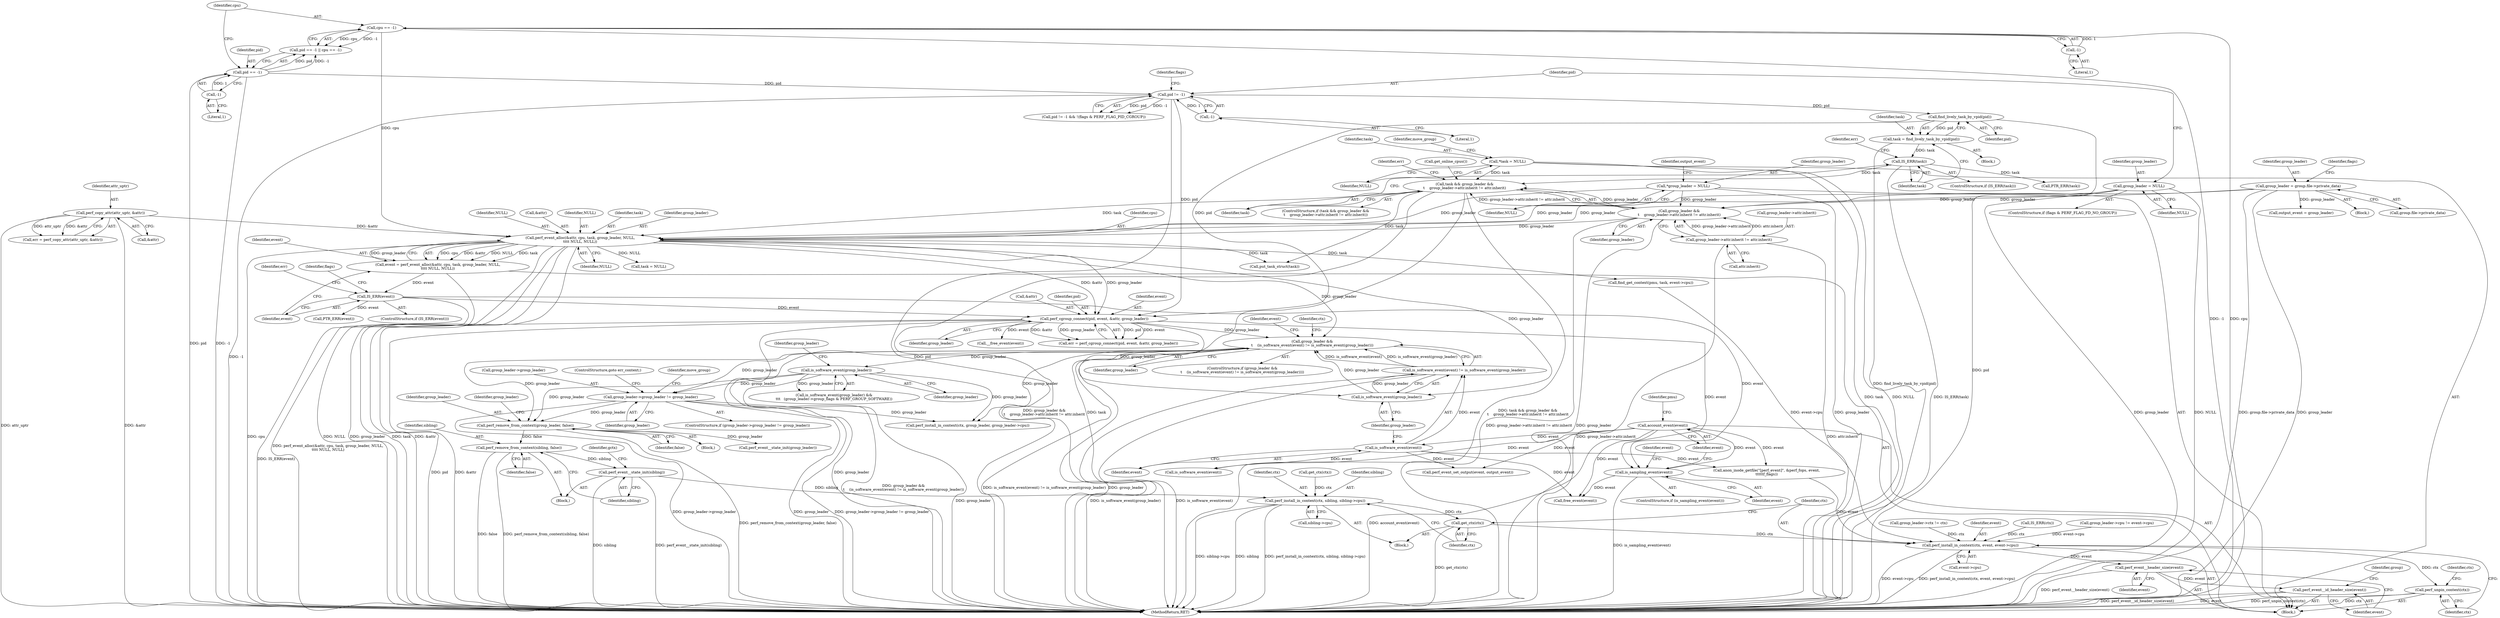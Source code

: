 digraph "0_linux_f63a8daa5812afef4f06c962351687e1ff9ccb2b@API" {
"1000552" [label="(Call,perf_remove_from_context(sibling, false))"];
"1000546" [label="(Call,perf_remove_from_context(group_leader, false))"];
"1000457" [label="(Call,group_leader->group_leader != group_leader)"];
"1000393" [label="(Call,group_leader &&\n\t    (is_software_event(event) != is_software_event(group_leader)))"];
"1000355" [label="(Call,perf_cgroup_connect(pid, event, &attr, group_leader))"];
"1000285" [label="(Call,pid != -1)"];
"1000219" [label="(Call,pid == -1)"];
"1000221" [label="(Call,-1)"];
"1000287" [label="(Call,-1)"];
"1000296" [label="(Call,find_lively_task_by_vpid(pid))"];
"1000340" [label="(Call,IS_ERR(event))"];
"1000328" [label="(Call,event = perf_event_alloc(&attr, cpu, task, group_leader, NULL,\n\t\t\t\t NULL, NULL))"];
"1000330" [label="(Call,perf_event_alloc(&attr, cpu, task, group_leader, NULL,\n\t\t\t\t NULL, NULL))"];
"1000171" [label="(Call,perf_copy_attr(attr_uptr, &attr))"];
"1000223" [label="(Call,cpu == -1)"];
"1000225" [label="(Call,-1)"];
"1000308" [label="(Call,task && group_leader &&\n\t    group_leader->attr.inherit != attr.inherit)"];
"1000148" [label="(Call,*task = NULL)"];
"1000299" [label="(Call,IS_ERR(task))"];
"1000294" [label="(Call,task = find_lively_task_by_vpid(pid))"];
"1000310" [label="(Call,group_leader &&\n\t    group_leader->attr.inherit != attr.inherit)"];
"1000129" [label="(Call,*group_leader = NULL)"];
"1000262" [label="(Call,group_leader = group.file->private_data)"];
"1000280" [label="(Call,group_leader = NULL)"];
"1000312" [label="(Call,group_leader->attr.inherit != attr.inherit)"];
"1000398" [label="(Call,is_software_event(group_leader))"];
"1000395" [label="(Call,is_software_event(event) != is_software_event(group_leader))"];
"1000396" [label="(Call,is_software_event(event))"];
"1000385" [label="(Call,account_event(event))"];
"1000368" [label="(Call,is_sampling_event(event))"];
"1000413" [label="(Call,is_software_event(group_leader))"];
"1000555" [label="(Call,perf_event__state_init(sibling))"];
"1000588" [label="(Call,perf_install_in_context(ctx, sibling, sibling->cpu))"];
"1000594" [label="(Call,get_ctx(ctx))"];
"1000596" [label="(Call,perf_install_in_context(ctx, event, event->cpu))"];
"1000602" [label="(Call,perf_unpin_context(ctx))"];
"1000634" [label="(Call,perf_event__header_size(event))"];
"1000636" [label="(Call,perf_event__id_header_size(event))"];
"1000328" [label="(Call,event = perf_event_alloc(&attr, cpu, task, group_leader, NULL,\n\t\t\t\t NULL, NULL))"];
"1000426" [label="(Call,find_get_context(pmu, task, event->cpu))"];
"1000658" [label="(Call,put_task_struct(task))"];
"1000554" [label="(Identifier,false)"];
"1000341" [label="(Identifier,event)"];
"1000331" [label="(Call,&attr)"];
"1000489" [label="(Call,group_leader->ctx != ctx)"];
"1000636" [label="(Call,perf_event__id_header_size(event))"];
"1000280" [label="(Call,group_leader = NULL)"];
"1000402" [label="(Call,is_software_event(event))"];
"1000273" [label="(Call,output_event = group_leader)"];
"1000329" [label="(Identifier,event)"];
"1000276" [label="(ControlStructure,if (flags & PERF_FLAG_FD_NO_GROUP))"];
"1000225" [label="(Call,-1)"];
"1000284" [label="(Call,pid != -1 && !(flags & PERF_FLAG_PID_CGROUP))"];
"1000294" [label="(Call,task = find_lively_task_by_vpid(pid))"];
"1000310" [label="(Call,group_leader &&\n\t    group_leader->attr.inherit != attr.inherit)"];
"1000149" [label="(Identifier,task)"];
"1000587" [label="(Block,)"];
"1000357" [label="(Identifier,event)"];
"1000375" [label="(Identifier,event)"];
"1000602" [label="(Call,perf_unpin_context(ctx))"];
"1000550" [label="(Identifier,group_leader)"];
"1000358" [label="(Call,&attr)"];
"1000547" [label="(Identifier,group_leader)"];
"1000556" [label="(Identifier,sibling)"];
"1000307" [label="(ControlStructure,if (task && group_leader &&\n\t    group_leader->attr.inherit != attr.inherit))"];
"1000585" [label="(Call,get_ctx(ctx))"];
"1000353" [label="(Call,err = perf_cgroup_connect(pid, event, &attr, group_leader))"];
"1000291" [label="(Identifier,flags)"];
"1000148" [label="(Call,*task = NULL)"];
"1000552" [label="(Call,perf_remove_from_context(sibling, false))"];
"1000356" [label="(Identifier,pid)"];
"1000171" [label="(Call,perf_copy_attr(attr_uptr, &attr))"];
"1000172" [label="(Identifier,attr_uptr)"];
"1000639" [label="(Identifier,group)"];
"1000637" [label="(Identifier,event)"];
"1000223" [label="(Call,cpu == -1)"];
"1000281" [label="(Identifier,group_leader)"];
"1000271" [label="(Identifier,flags)"];
"1000155" [label="(Identifier,move_group)"];
"1000598" [label="(Identifier,event)"];
"1000546" [label="(Call,perf_remove_from_context(group_leader, false))"];
"1000458" [label="(Call,group_leader->group_leader)"];
"1000318" [label="(Call,attr.inherit)"];
"1000386" [label="(Identifier,event)"];
"1000385" [label="(Call,account_event(event))"];
"1000338" [label="(Identifier,NULL)"];
"1000394" [label="(Identifier,group_leader)"];
"1000300" [label="(Identifier,task)"];
"1000456" [label="(ControlStructure,if (group_leader->group_leader != group_leader))"];
"1000287" [label="(Call,-1)"];
"1000226" [label="(Literal,1)"];
"1000309" [label="(Identifier,task)"];
"1000296" [label="(Call,find_lively_task_by_vpid(pid))"];
"1000597" [label="(Identifier,ctx)"];
"1000337" [label="(Identifier,NULL)"];
"1000298" [label="(ControlStructure,if (IS_ERR(task)))"];
"1000355" [label="(Call,perf_cgroup_connect(pid, event, &attr, group_leader))"];
"1000548" [label="(Identifier,false)"];
"1000252" [label="(Block,)"];
"1000334" [label="(Identifier,task)"];
"1000553" [label="(Identifier,sibling)"];
"1000534" [label="(Block,)"];
"1000595" [label="(Identifier,ctx)"];
"1000461" [label="(Identifier,group_leader)"];
"1000417" [label="(Identifier,group_leader)"];
"1000129" [label="(Call,*group_leader = NULL)"];
"1000350" [label="(Identifier,flags)"];
"1000369" [label="(Identifier,event)"];
"1000412" [label="(Call,is_software_event(group_leader) &&\n\t\t\t   (group_leader->group_flags & PERF_GROUP_SOFTWARE))"];
"1000425" [label="(Identifier,ctx)"];
"1000134" [label="(Identifier,output_event)"];
"1000218" [label="(Call,pid == -1 || cpu == -1)"];
"1000591" [label="(Call,sibling->cpu)"];
"1000360" [label="(Identifier,group_leader)"];
"1000340" [label="(Call,IS_ERR(event))"];
"1000323" [label="(Identifier,err)"];
"1000668" [label="(MethodReturn,RET)"];
"1000457" [label="(Call,group_leader->group_leader != group_leader)"];
"1000392" [label="(ControlStructure,if (group_leader &&\n\t    (is_software_event(event) != is_software_event(group_leader))))"];
"1000345" [label="(Call,PTR_ERR(event))"];
"1000462" [label="(ControlStructure,goto err_context;)"];
"1000288" [label="(Literal,1)"];
"1000403" [label="(Identifier,event)"];
"1000558" [label="(Identifier,gctx)"];
"1000344" [label="(Identifier,err)"];
"1000312" [label="(Call,group_leader->attr.inherit != attr.inherit)"];
"1000579" [label="(Call,perf_install_in_context(ctx, group_leader, group_leader->cpu))"];
"1000335" [label="(Identifier,group_leader)"];
"1000397" [label="(Identifier,event)"];
"1000295" [label="(Identifier,task)"];
"1000150" [label="(Identifier,NULL)"];
"1000327" [label="(Call,get_online_cpus())"];
"1000388" [label="(Identifier,pmu)"];
"1000393" [label="(Call,group_leader &&\n\t    (is_software_event(event) != is_software_event(group_leader)))"];
"1000607" [label="(Identifier,ctx)"];
"1000304" [label="(Call,PTR_ERR(task))"];
"1000169" [label="(Call,err = perf_copy_attr(attr_uptr, &attr))"];
"1000333" [label="(Identifier,cpu)"];
"1000399" [label="(Identifier,group_leader)"];
"1000173" [label="(Call,&attr)"];
"1000446" [label="(Call,task = NULL)"];
"1000635" [label="(Identifier,event)"];
"1000293" [label="(Block,)"];
"1000599" [label="(Call,event->cpu)"];
"1000263" [label="(Identifier,group_leader)"];
"1000433" [label="(Call,IS_ERR(ctx))"];
"1000224" [label="(Identifier,cpu)"];
"1000221" [label="(Call,-1)"];
"1000549" [label="(Call,perf_event__state_init(group_leader))"];
"1000311" [label="(Identifier,group_leader)"];
"1000285" [label="(Call,pid != -1)"];
"1000127" [label="(Block,)"];
"1000464" [label="(Identifier,move_group)"];
"1000220" [label="(Identifier,pid)"];
"1000262" [label="(Call,group_leader = group.file->private_data)"];
"1000414" [label="(Identifier,group_leader)"];
"1000594" [label="(Call,get_ctx(ctx))"];
"1000330" [label="(Call,perf_event_alloc(&attr, cpu, task, group_leader, NULL,\n\t\t\t\t NULL, NULL))"];
"1000303" [label="(Identifier,err)"];
"1000603" [label="(Identifier,ctx)"];
"1000517" [label="(Call,anon_inode_getfile(\"[perf_event]\", &perf_fops, event,\n\t\t\t\t\tf_flags))"];
"1000590" [label="(Identifier,sibling)"];
"1000299" [label="(Call,IS_ERR(task))"];
"1000313" [label="(Call,group_leader->attr.inherit)"];
"1000282" [label="(Identifier,NULL)"];
"1000413" [label="(Call,is_software_event(group_leader))"];
"1000336" [label="(Identifier,NULL)"];
"1000131" [label="(Identifier,NULL)"];
"1000651" [label="(Call,free_event(event))"];
"1000286" [label="(Identifier,pid)"];
"1000130" [label="(Identifier,group_leader)"];
"1000395" [label="(Call,is_software_event(event) != is_software_event(group_leader))"];
"1000551" [label="(Block,)"];
"1000396" [label="(Call,is_software_event(event))"];
"1000367" [label="(ControlStructure,if (is_sampling_event(event)))"];
"1000596" [label="(Call,perf_install_in_context(ctx, event, event->cpu))"];
"1000589" [label="(Identifier,ctx)"];
"1000509" [label="(Call,perf_event_set_output(event, output_event))"];
"1000264" [label="(Call,group.file->private_data)"];
"1000588" [label="(Call,perf_install_in_context(ctx, sibling, sibling->cpu))"];
"1000368" [label="(Call,is_sampling_event(event))"];
"1000634" [label="(Call,perf_event__header_size(event))"];
"1000219" [label="(Call,pid == -1)"];
"1000364" [label="(Call,__free_event(event))"];
"1000478" [label="(Call,group_leader->cpu != event->cpu)"];
"1000297" [label="(Identifier,pid)"];
"1000398" [label="(Call,is_software_event(group_leader))"];
"1000339" [label="(ControlStructure,if (IS_ERR(event)))"];
"1000555" [label="(Call,perf_event__state_init(sibling))"];
"1000308" [label="(Call,task && group_leader &&\n\t    group_leader->attr.inherit != attr.inherit)"];
"1000222" [label="(Literal,1)"];
"1000552" -> "1000551"  [label="AST: "];
"1000552" -> "1000554"  [label="CFG: "];
"1000553" -> "1000552"  [label="AST: "];
"1000554" -> "1000552"  [label="AST: "];
"1000556" -> "1000552"  [label="CFG: "];
"1000552" -> "1000668"  [label="DDG: false"];
"1000552" -> "1000668"  [label="DDG: perf_remove_from_context(sibling, false)"];
"1000546" -> "1000552"  [label="DDG: false"];
"1000552" -> "1000555"  [label="DDG: sibling"];
"1000546" -> "1000534"  [label="AST: "];
"1000546" -> "1000548"  [label="CFG: "];
"1000547" -> "1000546"  [label="AST: "];
"1000548" -> "1000546"  [label="AST: "];
"1000550" -> "1000546"  [label="CFG: "];
"1000546" -> "1000668"  [label="DDG: perf_remove_from_context(group_leader, false)"];
"1000457" -> "1000546"  [label="DDG: group_leader"];
"1000393" -> "1000546"  [label="DDG: group_leader"];
"1000413" -> "1000546"  [label="DDG: group_leader"];
"1000546" -> "1000549"  [label="DDG: group_leader"];
"1000457" -> "1000456"  [label="AST: "];
"1000457" -> "1000461"  [label="CFG: "];
"1000458" -> "1000457"  [label="AST: "];
"1000461" -> "1000457"  [label="AST: "];
"1000462" -> "1000457"  [label="CFG: "];
"1000464" -> "1000457"  [label="CFG: "];
"1000457" -> "1000668"  [label="DDG: group_leader"];
"1000457" -> "1000668"  [label="DDG: group_leader->group_leader != group_leader"];
"1000457" -> "1000668"  [label="DDG: group_leader->group_leader"];
"1000393" -> "1000457"  [label="DDG: group_leader"];
"1000413" -> "1000457"  [label="DDG: group_leader"];
"1000457" -> "1000579"  [label="DDG: group_leader"];
"1000393" -> "1000392"  [label="AST: "];
"1000393" -> "1000394"  [label="CFG: "];
"1000393" -> "1000395"  [label="CFG: "];
"1000394" -> "1000393"  [label="AST: "];
"1000395" -> "1000393"  [label="AST: "];
"1000403" -> "1000393"  [label="CFG: "];
"1000425" -> "1000393"  [label="CFG: "];
"1000393" -> "1000668"  [label="DDG: group_leader"];
"1000393" -> "1000668"  [label="DDG: group_leader &&\n\t    (is_software_event(event) != is_software_event(group_leader))"];
"1000393" -> "1000668"  [label="DDG: is_software_event(event) != is_software_event(group_leader)"];
"1000355" -> "1000393"  [label="DDG: group_leader"];
"1000330" -> "1000393"  [label="DDG: group_leader"];
"1000398" -> "1000393"  [label="DDG: group_leader"];
"1000395" -> "1000393"  [label="DDG: is_software_event(event)"];
"1000395" -> "1000393"  [label="DDG: is_software_event(group_leader)"];
"1000393" -> "1000413"  [label="DDG: group_leader"];
"1000393" -> "1000579"  [label="DDG: group_leader"];
"1000355" -> "1000353"  [label="AST: "];
"1000355" -> "1000360"  [label="CFG: "];
"1000356" -> "1000355"  [label="AST: "];
"1000357" -> "1000355"  [label="AST: "];
"1000358" -> "1000355"  [label="AST: "];
"1000360" -> "1000355"  [label="AST: "];
"1000353" -> "1000355"  [label="CFG: "];
"1000355" -> "1000668"  [label="DDG: pid"];
"1000355" -> "1000668"  [label="DDG: &attr"];
"1000355" -> "1000668"  [label="DDG: group_leader"];
"1000355" -> "1000353"  [label="DDG: pid"];
"1000355" -> "1000353"  [label="DDG: event"];
"1000355" -> "1000353"  [label="DDG: &attr"];
"1000355" -> "1000353"  [label="DDG: group_leader"];
"1000285" -> "1000355"  [label="DDG: pid"];
"1000296" -> "1000355"  [label="DDG: pid"];
"1000340" -> "1000355"  [label="DDG: event"];
"1000330" -> "1000355"  [label="DDG: &attr"];
"1000330" -> "1000355"  [label="DDG: group_leader"];
"1000355" -> "1000364"  [label="DDG: event"];
"1000355" -> "1000368"  [label="DDG: event"];
"1000355" -> "1000398"  [label="DDG: group_leader"];
"1000285" -> "1000284"  [label="AST: "];
"1000285" -> "1000287"  [label="CFG: "];
"1000286" -> "1000285"  [label="AST: "];
"1000287" -> "1000285"  [label="AST: "];
"1000291" -> "1000285"  [label="CFG: "];
"1000284" -> "1000285"  [label="CFG: "];
"1000285" -> "1000668"  [label="DDG: pid"];
"1000285" -> "1000668"  [label="DDG: -1"];
"1000285" -> "1000284"  [label="DDG: pid"];
"1000285" -> "1000284"  [label="DDG: -1"];
"1000219" -> "1000285"  [label="DDG: pid"];
"1000287" -> "1000285"  [label="DDG: 1"];
"1000285" -> "1000296"  [label="DDG: pid"];
"1000219" -> "1000218"  [label="AST: "];
"1000219" -> "1000221"  [label="CFG: "];
"1000220" -> "1000219"  [label="AST: "];
"1000221" -> "1000219"  [label="AST: "];
"1000224" -> "1000219"  [label="CFG: "];
"1000218" -> "1000219"  [label="CFG: "];
"1000219" -> "1000668"  [label="DDG: -1"];
"1000219" -> "1000668"  [label="DDG: pid"];
"1000219" -> "1000218"  [label="DDG: pid"];
"1000219" -> "1000218"  [label="DDG: -1"];
"1000221" -> "1000219"  [label="DDG: 1"];
"1000221" -> "1000222"  [label="CFG: "];
"1000222" -> "1000221"  [label="AST: "];
"1000287" -> "1000288"  [label="CFG: "];
"1000288" -> "1000287"  [label="AST: "];
"1000296" -> "1000294"  [label="AST: "];
"1000296" -> "1000297"  [label="CFG: "];
"1000297" -> "1000296"  [label="AST: "];
"1000294" -> "1000296"  [label="CFG: "];
"1000296" -> "1000668"  [label="DDG: pid"];
"1000296" -> "1000294"  [label="DDG: pid"];
"1000340" -> "1000339"  [label="AST: "];
"1000340" -> "1000341"  [label="CFG: "];
"1000341" -> "1000340"  [label="AST: "];
"1000344" -> "1000340"  [label="CFG: "];
"1000350" -> "1000340"  [label="CFG: "];
"1000340" -> "1000668"  [label="DDG: IS_ERR(event)"];
"1000328" -> "1000340"  [label="DDG: event"];
"1000340" -> "1000345"  [label="DDG: event"];
"1000340" -> "1000368"  [label="DDG: event"];
"1000328" -> "1000127"  [label="AST: "];
"1000328" -> "1000330"  [label="CFG: "];
"1000329" -> "1000328"  [label="AST: "];
"1000330" -> "1000328"  [label="AST: "];
"1000341" -> "1000328"  [label="CFG: "];
"1000328" -> "1000668"  [label="DDG: perf_event_alloc(&attr, cpu, task, group_leader, NULL,\n\t\t\t\t NULL, NULL)"];
"1000330" -> "1000328"  [label="DDG: cpu"];
"1000330" -> "1000328"  [label="DDG: &attr"];
"1000330" -> "1000328"  [label="DDG: NULL"];
"1000330" -> "1000328"  [label="DDG: task"];
"1000330" -> "1000328"  [label="DDG: group_leader"];
"1000330" -> "1000338"  [label="CFG: "];
"1000331" -> "1000330"  [label="AST: "];
"1000333" -> "1000330"  [label="AST: "];
"1000334" -> "1000330"  [label="AST: "];
"1000335" -> "1000330"  [label="AST: "];
"1000336" -> "1000330"  [label="AST: "];
"1000337" -> "1000330"  [label="AST: "];
"1000338" -> "1000330"  [label="AST: "];
"1000330" -> "1000668"  [label="DDG: task"];
"1000330" -> "1000668"  [label="DDG: &attr"];
"1000330" -> "1000668"  [label="DDG: cpu"];
"1000330" -> "1000668"  [label="DDG: NULL"];
"1000330" -> "1000668"  [label="DDG: group_leader"];
"1000171" -> "1000330"  [label="DDG: &attr"];
"1000223" -> "1000330"  [label="DDG: cpu"];
"1000308" -> "1000330"  [label="DDG: task"];
"1000129" -> "1000330"  [label="DDG: group_leader"];
"1000310" -> "1000330"  [label="DDG: group_leader"];
"1000262" -> "1000330"  [label="DDG: group_leader"];
"1000280" -> "1000330"  [label="DDG: group_leader"];
"1000330" -> "1000398"  [label="DDG: group_leader"];
"1000330" -> "1000426"  [label="DDG: task"];
"1000330" -> "1000446"  [label="DDG: NULL"];
"1000330" -> "1000658"  [label="DDG: task"];
"1000171" -> "1000169"  [label="AST: "];
"1000171" -> "1000173"  [label="CFG: "];
"1000172" -> "1000171"  [label="AST: "];
"1000173" -> "1000171"  [label="AST: "];
"1000169" -> "1000171"  [label="CFG: "];
"1000171" -> "1000668"  [label="DDG: attr_uptr"];
"1000171" -> "1000668"  [label="DDG: &attr"];
"1000171" -> "1000169"  [label="DDG: attr_uptr"];
"1000171" -> "1000169"  [label="DDG: &attr"];
"1000223" -> "1000218"  [label="AST: "];
"1000223" -> "1000225"  [label="CFG: "];
"1000224" -> "1000223"  [label="AST: "];
"1000225" -> "1000223"  [label="AST: "];
"1000218" -> "1000223"  [label="CFG: "];
"1000223" -> "1000668"  [label="DDG: -1"];
"1000223" -> "1000668"  [label="DDG: cpu"];
"1000223" -> "1000218"  [label="DDG: cpu"];
"1000223" -> "1000218"  [label="DDG: -1"];
"1000225" -> "1000223"  [label="DDG: 1"];
"1000225" -> "1000226"  [label="CFG: "];
"1000226" -> "1000225"  [label="AST: "];
"1000308" -> "1000307"  [label="AST: "];
"1000308" -> "1000309"  [label="CFG: "];
"1000308" -> "1000310"  [label="CFG: "];
"1000309" -> "1000308"  [label="AST: "];
"1000310" -> "1000308"  [label="AST: "];
"1000323" -> "1000308"  [label="CFG: "];
"1000327" -> "1000308"  [label="CFG: "];
"1000308" -> "1000668"  [label="DDG: group_leader &&\n\t    group_leader->attr.inherit != attr.inherit"];
"1000308" -> "1000668"  [label="DDG: task"];
"1000308" -> "1000668"  [label="DDG: task && group_leader &&\n\t    group_leader->attr.inherit != attr.inherit"];
"1000148" -> "1000308"  [label="DDG: task"];
"1000299" -> "1000308"  [label="DDG: task"];
"1000310" -> "1000308"  [label="DDG: group_leader"];
"1000310" -> "1000308"  [label="DDG: group_leader->attr.inherit != attr.inherit"];
"1000308" -> "1000658"  [label="DDG: task"];
"1000148" -> "1000127"  [label="AST: "];
"1000148" -> "1000150"  [label="CFG: "];
"1000149" -> "1000148"  [label="AST: "];
"1000150" -> "1000148"  [label="AST: "];
"1000155" -> "1000148"  [label="CFG: "];
"1000148" -> "1000668"  [label="DDG: task"];
"1000148" -> "1000668"  [label="DDG: NULL"];
"1000299" -> "1000298"  [label="AST: "];
"1000299" -> "1000300"  [label="CFG: "];
"1000300" -> "1000299"  [label="AST: "];
"1000303" -> "1000299"  [label="CFG: "];
"1000309" -> "1000299"  [label="CFG: "];
"1000299" -> "1000668"  [label="DDG: IS_ERR(task)"];
"1000294" -> "1000299"  [label="DDG: task"];
"1000299" -> "1000304"  [label="DDG: task"];
"1000294" -> "1000293"  [label="AST: "];
"1000295" -> "1000294"  [label="AST: "];
"1000300" -> "1000294"  [label="CFG: "];
"1000294" -> "1000668"  [label="DDG: find_lively_task_by_vpid(pid)"];
"1000310" -> "1000311"  [label="CFG: "];
"1000310" -> "1000312"  [label="CFG: "];
"1000311" -> "1000310"  [label="AST: "];
"1000312" -> "1000310"  [label="AST: "];
"1000310" -> "1000668"  [label="DDG: group_leader->attr.inherit != attr.inherit"];
"1000310" -> "1000668"  [label="DDG: group_leader"];
"1000129" -> "1000310"  [label="DDG: group_leader"];
"1000262" -> "1000310"  [label="DDG: group_leader"];
"1000280" -> "1000310"  [label="DDG: group_leader"];
"1000312" -> "1000310"  [label="DDG: group_leader->attr.inherit"];
"1000312" -> "1000310"  [label="DDG: attr.inherit"];
"1000129" -> "1000127"  [label="AST: "];
"1000129" -> "1000131"  [label="CFG: "];
"1000130" -> "1000129"  [label="AST: "];
"1000131" -> "1000129"  [label="AST: "];
"1000134" -> "1000129"  [label="CFG: "];
"1000129" -> "1000668"  [label="DDG: group_leader"];
"1000262" -> "1000252"  [label="AST: "];
"1000262" -> "1000264"  [label="CFG: "];
"1000263" -> "1000262"  [label="AST: "];
"1000264" -> "1000262"  [label="AST: "];
"1000271" -> "1000262"  [label="CFG: "];
"1000262" -> "1000668"  [label="DDG: group.file->private_data"];
"1000262" -> "1000668"  [label="DDG: group_leader"];
"1000262" -> "1000273"  [label="DDG: group_leader"];
"1000280" -> "1000276"  [label="AST: "];
"1000280" -> "1000282"  [label="CFG: "];
"1000281" -> "1000280"  [label="AST: "];
"1000282" -> "1000280"  [label="AST: "];
"1000286" -> "1000280"  [label="CFG: "];
"1000280" -> "1000668"  [label="DDG: NULL"];
"1000280" -> "1000668"  [label="DDG: group_leader"];
"1000312" -> "1000318"  [label="CFG: "];
"1000313" -> "1000312"  [label="AST: "];
"1000318" -> "1000312"  [label="AST: "];
"1000312" -> "1000668"  [label="DDG: attr.inherit"];
"1000312" -> "1000668"  [label="DDG: group_leader->attr.inherit"];
"1000398" -> "1000395"  [label="AST: "];
"1000398" -> "1000399"  [label="CFG: "];
"1000399" -> "1000398"  [label="AST: "];
"1000395" -> "1000398"  [label="CFG: "];
"1000398" -> "1000395"  [label="DDG: group_leader"];
"1000396" -> "1000395"  [label="AST: "];
"1000395" -> "1000668"  [label="DDG: is_software_event(event)"];
"1000395" -> "1000668"  [label="DDG: is_software_event(group_leader)"];
"1000396" -> "1000395"  [label="DDG: event"];
"1000396" -> "1000397"  [label="CFG: "];
"1000397" -> "1000396"  [label="AST: "];
"1000399" -> "1000396"  [label="CFG: "];
"1000385" -> "1000396"  [label="DDG: event"];
"1000396" -> "1000402"  [label="DDG: event"];
"1000396" -> "1000509"  [label="DDG: event"];
"1000396" -> "1000517"  [label="DDG: event"];
"1000396" -> "1000651"  [label="DDG: event"];
"1000385" -> "1000127"  [label="AST: "];
"1000385" -> "1000386"  [label="CFG: "];
"1000386" -> "1000385"  [label="AST: "];
"1000388" -> "1000385"  [label="CFG: "];
"1000385" -> "1000668"  [label="DDG: account_event(event)"];
"1000368" -> "1000385"  [label="DDG: event"];
"1000385" -> "1000402"  [label="DDG: event"];
"1000385" -> "1000509"  [label="DDG: event"];
"1000385" -> "1000517"  [label="DDG: event"];
"1000385" -> "1000651"  [label="DDG: event"];
"1000368" -> "1000367"  [label="AST: "];
"1000368" -> "1000369"  [label="CFG: "];
"1000369" -> "1000368"  [label="AST: "];
"1000375" -> "1000368"  [label="CFG: "];
"1000386" -> "1000368"  [label="CFG: "];
"1000368" -> "1000668"  [label="DDG: is_sampling_event(event)"];
"1000368" -> "1000651"  [label="DDG: event"];
"1000413" -> "1000412"  [label="AST: "];
"1000413" -> "1000414"  [label="CFG: "];
"1000414" -> "1000413"  [label="AST: "];
"1000417" -> "1000413"  [label="CFG: "];
"1000412" -> "1000413"  [label="CFG: "];
"1000413" -> "1000668"  [label="DDG: group_leader"];
"1000413" -> "1000412"  [label="DDG: group_leader"];
"1000413" -> "1000579"  [label="DDG: group_leader"];
"1000555" -> "1000551"  [label="AST: "];
"1000555" -> "1000556"  [label="CFG: "];
"1000556" -> "1000555"  [label="AST: "];
"1000558" -> "1000555"  [label="CFG: "];
"1000555" -> "1000668"  [label="DDG: perf_event__state_init(sibling)"];
"1000555" -> "1000668"  [label="DDG: sibling"];
"1000555" -> "1000588"  [label="DDG: sibling"];
"1000588" -> "1000587"  [label="AST: "];
"1000588" -> "1000591"  [label="CFG: "];
"1000589" -> "1000588"  [label="AST: "];
"1000590" -> "1000588"  [label="AST: "];
"1000591" -> "1000588"  [label="AST: "];
"1000595" -> "1000588"  [label="CFG: "];
"1000588" -> "1000668"  [label="DDG: sibling"];
"1000588" -> "1000668"  [label="DDG: perf_install_in_context(ctx, sibling, sibling->cpu)"];
"1000588" -> "1000668"  [label="DDG: sibling->cpu"];
"1000585" -> "1000588"  [label="DDG: ctx"];
"1000588" -> "1000594"  [label="DDG: ctx"];
"1000594" -> "1000587"  [label="AST: "];
"1000594" -> "1000595"  [label="CFG: "];
"1000595" -> "1000594"  [label="AST: "];
"1000597" -> "1000594"  [label="CFG: "];
"1000594" -> "1000668"  [label="DDG: get_ctx(ctx)"];
"1000594" -> "1000596"  [label="DDG: ctx"];
"1000596" -> "1000127"  [label="AST: "];
"1000596" -> "1000599"  [label="CFG: "];
"1000597" -> "1000596"  [label="AST: "];
"1000598" -> "1000596"  [label="AST: "];
"1000599" -> "1000596"  [label="AST: "];
"1000603" -> "1000596"  [label="CFG: "];
"1000596" -> "1000668"  [label="DDG: event->cpu"];
"1000596" -> "1000668"  [label="DDG: perf_install_in_context(ctx, event, event->cpu)"];
"1000433" -> "1000596"  [label="DDG: ctx"];
"1000489" -> "1000596"  [label="DDG: ctx"];
"1000517" -> "1000596"  [label="DDG: event"];
"1000426" -> "1000596"  [label="DDG: event->cpu"];
"1000478" -> "1000596"  [label="DDG: event->cpu"];
"1000596" -> "1000602"  [label="DDG: ctx"];
"1000596" -> "1000634"  [label="DDG: event"];
"1000602" -> "1000127"  [label="AST: "];
"1000602" -> "1000603"  [label="CFG: "];
"1000603" -> "1000602"  [label="AST: "];
"1000607" -> "1000602"  [label="CFG: "];
"1000602" -> "1000668"  [label="DDG: perf_unpin_context(ctx)"];
"1000602" -> "1000668"  [label="DDG: ctx"];
"1000634" -> "1000127"  [label="AST: "];
"1000634" -> "1000635"  [label="CFG: "];
"1000635" -> "1000634"  [label="AST: "];
"1000637" -> "1000634"  [label="CFG: "];
"1000634" -> "1000668"  [label="DDG: perf_event__header_size(event)"];
"1000634" -> "1000636"  [label="DDG: event"];
"1000636" -> "1000127"  [label="AST: "];
"1000636" -> "1000637"  [label="CFG: "];
"1000637" -> "1000636"  [label="AST: "];
"1000639" -> "1000636"  [label="CFG: "];
"1000636" -> "1000668"  [label="DDG: event"];
"1000636" -> "1000668"  [label="DDG: perf_event__id_header_size(event)"];
}
